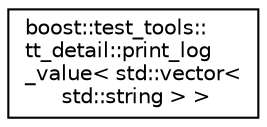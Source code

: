 digraph "Graphical Class Hierarchy"
{
 // LATEX_PDF_SIZE
  edge [fontname="Helvetica",fontsize="10",labelfontname="Helvetica",labelfontsize="10"];
  node [fontname="Helvetica",fontsize="10",shape=record];
  rankdir="LR";
  Node0 [label="boost::test_tools::\ltt_detail::print_log\l_value\< std::vector\<\l std::string \> \>",height=0.2,width=0.4,color="black", fillcolor="white", style="filled",URL="$structboost_1_1test__tools_1_1tt__detail_1_1print__log__value_3_01std_1_1vector_3_01std_1_1string_01_4_01_4.html",tooltip=" "];
}
